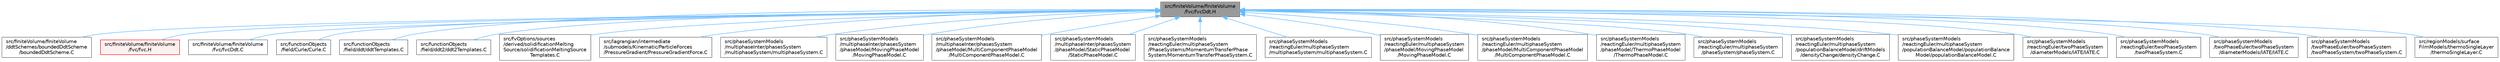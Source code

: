 digraph "src/finiteVolume/finiteVolume/fvc/fvcDdt.H"
{
 // LATEX_PDF_SIZE
  bgcolor="transparent";
  edge [fontname=Helvetica,fontsize=10,labelfontname=Helvetica,labelfontsize=10];
  node [fontname=Helvetica,fontsize=10,shape=box,height=0.2,width=0.4];
  Node1 [id="Node000001",label="src/finiteVolume/finiteVolume\l/fvc/fvcDdt.H",height=0.2,width=0.4,color="gray40", fillcolor="grey60", style="filled", fontcolor="black",tooltip="Calculate the first temporal derivative."];
  Node1 -> Node2 [id="edge1_Node000001_Node000002",dir="back",color="steelblue1",style="solid",tooltip=" "];
  Node2 [id="Node000002",label="src/finiteVolume/finiteVolume\l/ddtSchemes/boundedDdtScheme\l/boundedDdtScheme.C",height=0.2,width=0.4,color="grey40", fillcolor="white", style="filled",URL="$boundedDdtScheme_8C.html",tooltip=" "];
  Node1 -> Node3 [id="edge2_Node000001_Node000003",dir="back",color="steelblue1",style="solid",tooltip=" "];
  Node3 [id="Node000003",label="src/finiteVolume/finiteVolume\l/fvc/fvc.H",height=0.2,width=0.4,color="red", fillcolor="#FFF0F0", style="filled",URL="$fvc_8H.html",tooltip=" "];
  Node1 -> Node173 [id="edge3_Node000001_Node000173",dir="back",color="steelblue1",style="solid",tooltip=" "];
  Node173 [id="Node000173",label="src/finiteVolume/finiteVolume\l/fvc/fvcDdt.C",height=0.2,width=0.4,color="grey40", fillcolor="white", style="filled",URL="$fvcDdt_8C.html",tooltip=" "];
  Node1 -> Node174 [id="edge4_Node000001_Node000174",dir="back",color="steelblue1",style="solid",tooltip=" "];
  Node174 [id="Node000174",label="src/functionObjects\l/field/Curle/Curle.C",height=0.2,width=0.4,color="grey40", fillcolor="white", style="filled",URL="$Curle_8C.html",tooltip=" "];
  Node1 -> Node175 [id="edge5_Node000001_Node000175",dir="back",color="steelblue1",style="solid",tooltip=" "];
  Node175 [id="Node000175",label="src/functionObjects\l/field/ddt/ddtTemplates.C",height=0.2,width=0.4,color="grey40", fillcolor="white", style="filled",URL="$ddtTemplates_8C.html",tooltip=" "];
  Node1 -> Node176 [id="edge6_Node000001_Node000176",dir="back",color="steelblue1",style="solid",tooltip=" "];
  Node176 [id="Node000176",label="src/functionObjects\l/field/ddt2/ddt2Templates.C",height=0.2,width=0.4,color="grey40", fillcolor="white", style="filled",URL="$ddt2Templates_8C.html",tooltip=" "];
  Node1 -> Node177 [id="edge7_Node000001_Node000177",dir="back",color="steelblue1",style="solid",tooltip=" "];
  Node177 [id="Node000177",label="src/fvOptions/sources\l/derived/solidificationMelting\lSource/solidificationMeltingSource\lTemplates.C",height=0.2,width=0.4,color="grey40", fillcolor="white", style="filled",URL="$solidificationMeltingSourceTemplates_8C.html",tooltip=" "];
  Node1 -> Node178 [id="edge8_Node000001_Node000178",dir="back",color="steelblue1",style="solid",tooltip=" "];
  Node178 [id="Node000178",label="src/lagrangian/intermediate\l/submodels/Kinematic/ParticleForces\l/PressureGradient/PressureGradientForce.C",height=0.2,width=0.4,color="grey40", fillcolor="white", style="filled",URL="$PressureGradientForce_8C.html",tooltip=" "];
  Node1 -> Node179 [id="edge9_Node000001_Node000179",dir="back",color="steelblue1",style="solid",tooltip=" "];
  Node179 [id="Node000179",label="src/phaseSystemModels\l/multiphaseInter/phasesSystem\l/multiphaseSystem/multiphaseSystem.C",height=0.2,width=0.4,color="grey40", fillcolor="white", style="filled",URL="$multiphaseInter_2phasesSystem_2multiphaseSystem_2multiphaseSystem_8C.html",tooltip=" "];
  Node1 -> Node180 [id="edge10_Node000001_Node000180",dir="back",color="steelblue1",style="solid",tooltip=" "];
  Node180 [id="Node000180",label="src/phaseSystemModels\l/multiphaseInter/phasesSystem\l/phaseModel/MovingPhaseModel\l/MovingPhaseModel.C",height=0.2,width=0.4,color="grey40", fillcolor="white", style="filled",URL="$multiphaseInter_2phasesSystem_2phaseModel_2MovingPhaseModel_2MovingPhaseModel_8C.html",tooltip=" "];
  Node1 -> Node181 [id="edge11_Node000001_Node000181",dir="back",color="steelblue1",style="solid",tooltip=" "];
  Node181 [id="Node000181",label="src/phaseSystemModels\l/multiphaseInter/phasesSystem\l/phaseModel/MultiComponentPhaseModel\l/MultiComponentPhaseModel.C",height=0.2,width=0.4,color="grey40", fillcolor="white", style="filled",URL="$multiphaseInter_2phasesSystem_2phaseModel_2MultiComponentPhaseModel_2MultiComponentPhaseModel_8C.html",tooltip=" "];
  Node1 -> Node182 [id="edge12_Node000001_Node000182",dir="back",color="steelblue1",style="solid",tooltip=" "];
  Node182 [id="Node000182",label="src/phaseSystemModels\l/multiphaseInter/phasesSystem\l/phaseModel/StaticPhaseModel\l/StaticPhaseModel.C",height=0.2,width=0.4,color="grey40", fillcolor="white", style="filled",URL="$StaticPhaseModel_8C.html",tooltip=" "];
  Node1 -> Node183 [id="edge13_Node000001_Node000183",dir="back",color="steelblue1",style="solid",tooltip=" "];
  Node183 [id="Node000183",label="src/phaseSystemModels\l/reactingEuler/multiphaseSystem\l/PhaseSystems/MomentumTransferPhase\lSystem/MomentumTransferPhaseSystem.C",height=0.2,width=0.4,color="grey40", fillcolor="white", style="filled",URL="$MomentumTransferPhaseSystem_8C.html",tooltip=" "];
  Node1 -> Node184 [id="edge14_Node000001_Node000184",dir="back",color="steelblue1",style="solid",tooltip=" "];
  Node184 [id="Node000184",label="src/phaseSystemModels\l/reactingEuler/multiphaseSystem\l/multiphaseSystem/multiphaseSystem.C",height=0.2,width=0.4,color="grey40", fillcolor="white", style="filled",URL="$reactingEuler_2multiphaseSystem_2multiphaseSystem_2multiphaseSystem_8C.html",tooltip=" "];
  Node1 -> Node185 [id="edge15_Node000001_Node000185",dir="back",color="steelblue1",style="solid",tooltip=" "];
  Node185 [id="Node000185",label="src/phaseSystemModels\l/reactingEuler/multiphaseSystem\l/phaseModel/MovingPhaseModel\l/MovingPhaseModel.C",height=0.2,width=0.4,color="grey40", fillcolor="white", style="filled",URL="$reactingEuler_2multiphaseSystem_2phaseModel_2MovingPhaseModel_2MovingPhaseModel_8C.html",tooltip=" "];
  Node1 -> Node186 [id="edge16_Node000001_Node000186",dir="back",color="steelblue1",style="solid",tooltip=" "];
  Node186 [id="Node000186",label="src/phaseSystemModels\l/reactingEuler/multiphaseSystem\l/phaseModel/MultiComponentPhaseModel\l/MultiComponentPhaseModel.C",height=0.2,width=0.4,color="grey40", fillcolor="white", style="filled",URL="$reactingEuler_2multiphaseSystem_2phaseModel_2MultiComponentPhaseModel_2MultiComponentPhaseModel_8C.html",tooltip=" "];
  Node1 -> Node187 [id="edge17_Node000001_Node000187",dir="back",color="steelblue1",style="solid",tooltip=" "];
  Node187 [id="Node000187",label="src/phaseSystemModels\l/reactingEuler/multiphaseSystem\l/phaseModel/ThermoPhaseModel\l/ThermoPhaseModel.C",height=0.2,width=0.4,color="grey40", fillcolor="white", style="filled",URL="$ThermoPhaseModel_8C.html",tooltip=" "];
  Node1 -> Node188 [id="edge18_Node000001_Node000188",dir="back",color="steelblue1",style="solid",tooltip=" "];
  Node188 [id="Node000188",label="src/phaseSystemModels\l/reactingEuler/multiphaseSystem\l/phaseSystem/phaseSystem.C",height=0.2,width=0.4,color="grey40", fillcolor="white", style="filled",URL="$phaseSystem_8C.html",tooltip=" "];
  Node1 -> Node189 [id="edge19_Node000001_Node000189",dir="back",color="steelblue1",style="solid",tooltip=" "];
  Node189 [id="Node000189",label="src/phaseSystemModels\l/reactingEuler/multiphaseSystem\l/populationBalanceModel/driftModels\l/densityChange/densityChange.C",height=0.2,width=0.4,color="grey40", fillcolor="white", style="filled",URL="$densityChange_8C.html",tooltip=" "];
  Node1 -> Node190 [id="edge20_Node000001_Node000190",dir="back",color="steelblue1",style="solid",tooltip=" "];
  Node190 [id="Node000190",label="src/phaseSystemModels\l/reactingEuler/multiphaseSystem\l/populationBalanceModel/populationBalance\lModel/populationBalanceModel.C",height=0.2,width=0.4,color="grey40", fillcolor="white", style="filled",URL="$populationBalanceModel_8C.html",tooltip=" "];
  Node1 -> Node191 [id="edge21_Node000001_Node000191",dir="back",color="steelblue1",style="solid",tooltip=" "];
  Node191 [id="Node000191",label="src/phaseSystemModels\l/reactingEuler/twoPhaseSystem\l/diameterModels/IATE/IATE.C",height=0.2,width=0.4,color="grey40", fillcolor="white", style="filled",URL="$reactingEuler_2twoPhaseSystem_2diameterModels_2IATE_2IATE_8C.html",tooltip=" "];
  Node1 -> Node192 [id="edge22_Node000001_Node000192",dir="back",color="steelblue1",style="solid",tooltip=" "];
  Node192 [id="Node000192",label="src/phaseSystemModels\l/reactingEuler/twoPhaseSystem\l/twoPhaseSystem.C",height=0.2,width=0.4,color="grey40", fillcolor="white", style="filled",URL="$reactingEuler_2twoPhaseSystem_2twoPhaseSystem_8C.html",tooltip=" "];
  Node1 -> Node193 [id="edge23_Node000001_Node000193",dir="back",color="steelblue1",style="solid",tooltip=" "];
  Node193 [id="Node000193",label="src/phaseSystemModels\l/twoPhaseEuler/twoPhaseSystem\l/diameterModels/IATE/IATE.C",height=0.2,width=0.4,color="grey40", fillcolor="white", style="filled",URL="$twoPhaseEuler_2twoPhaseSystem_2diameterModels_2IATE_2IATE_8C.html",tooltip=" "];
  Node1 -> Node194 [id="edge24_Node000001_Node000194",dir="back",color="steelblue1",style="solid",tooltip=" "];
  Node194 [id="Node000194",label="src/phaseSystemModels\l/twoPhaseEuler/twoPhaseSystem\l/twoPhaseSystem/twoPhaseSystem.C",height=0.2,width=0.4,color="grey40", fillcolor="white", style="filled",URL="$twoPhaseEuler_2twoPhaseSystem_2twoPhaseSystem_2twoPhaseSystem_8C.html",tooltip=" "];
  Node1 -> Node195 [id="edge25_Node000001_Node000195",dir="back",color="steelblue1",style="solid",tooltip=" "];
  Node195 [id="Node000195",label="src/regionModels/surface\lFilmModels/thermoSingleLayer\l/thermoSingleLayer.C",height=0.2,width=0.4,color="grey40", fillcolor="white", style="filled",URL="$thermoSingleLayer_8C.html",tooltip=" "];
}
